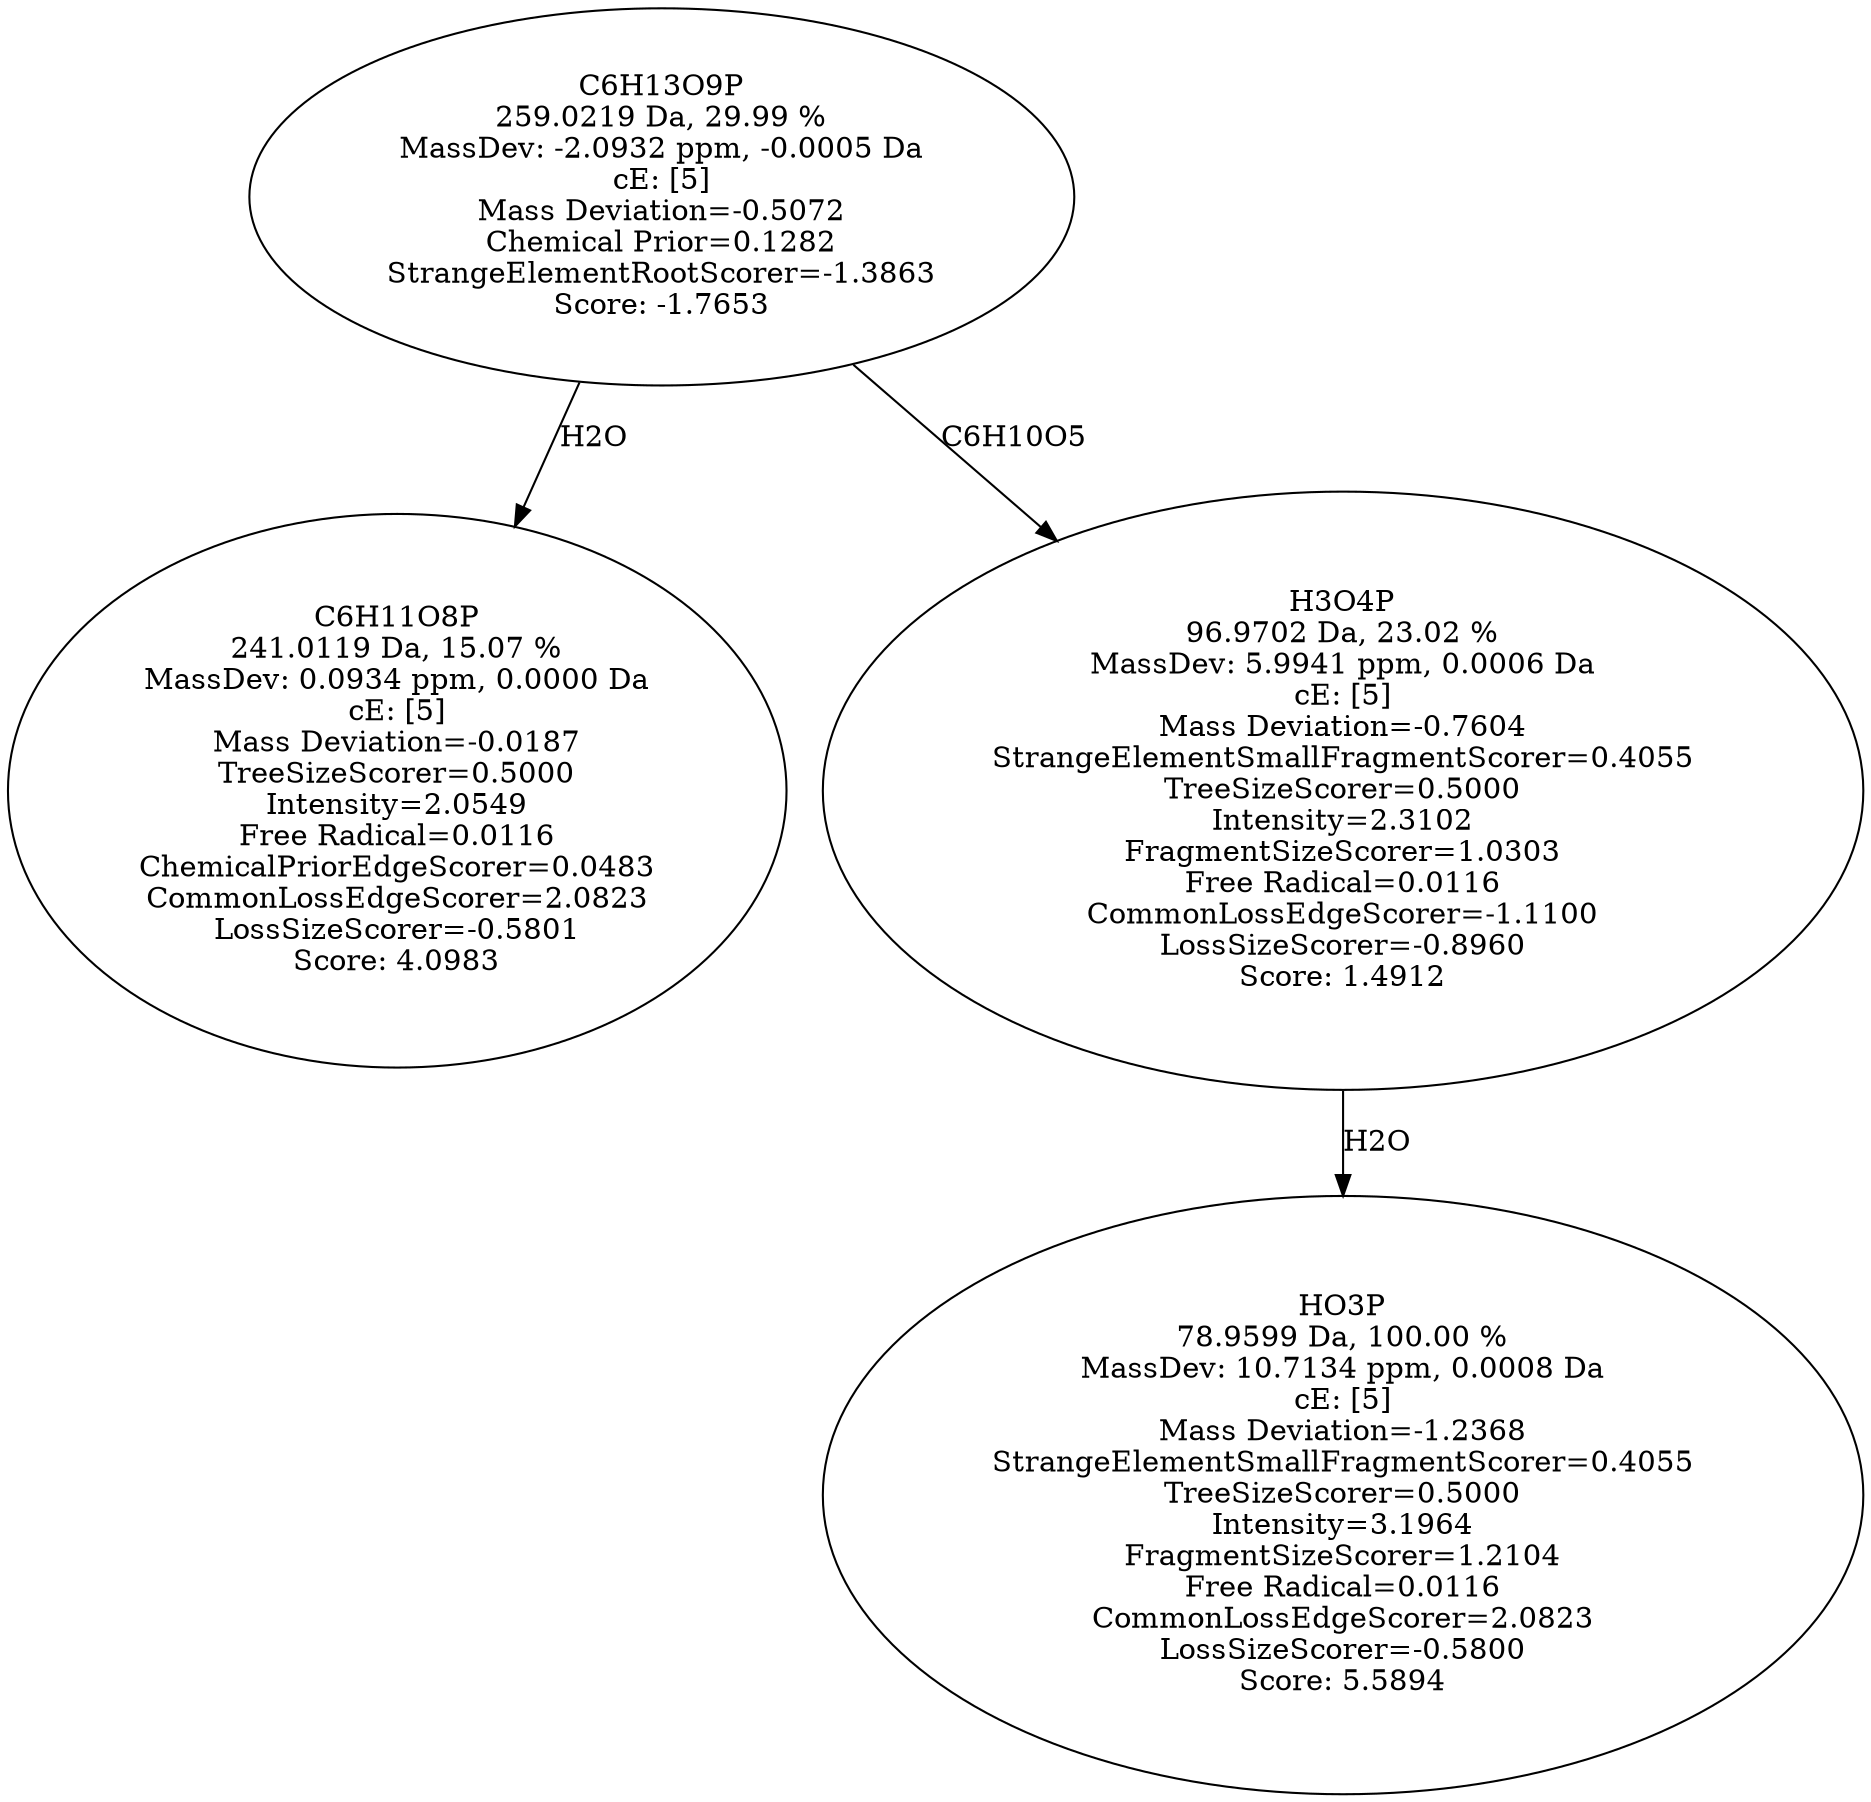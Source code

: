 strict digraph {
v1 [label="C6H11O8P\n241.0119 Da, 15.07 %\nMassDev: 0.0934 ppm, 0.0000 Da\ncE: [5]\nMass Deviation=-0.0187\nTreeSizeScorer=0.5000\nIntensity=2.0549\nFree Radical=0.0116\nChemicalPriorEdgeScorer=0.0483\nCommonLossEdgeScorer=2.0823\nLossSizeScorer=-0.5801\nScore: 4.0983"];
v2 [label="HO3P\n78.9599 Da, 100.00 %\nMassDev: 10.7134 ppm, 0.0008 Da\ncE: [5]\nMass Deviation=-1.2368\nStrangeElementSmallFragmentScorer=0.4055\nTreeSizeScorer=0.5000\nIntensity=3.1964\nFragmentSizeScorer=1.2104\nFree Radical=0.0116\nCommonLossEdgeScorer=2.0823\nLossSizeScorer=-0.5800\nScore: 5.5894"];
v3 [label="H3O4P\n96.9702 Da, 23.02 %\nMassDev: 5.9941 ppm, 0.0006 Da\ncE: [5]\nMass Deviation=-0.7604\nStrangeElementSmallFragmentScorer=0.4055\nTreeSizeScorer=0.5000\nIntensity=2.3102\nFragmentSizeScorer=1.0303\nFree Radical=0.0116\nCommonLossEdgeScorer=-1.1100\nLossSizeScorer=-0.8960\nScore: 1.4912"];
v4 [label="C6H13O9P\n259.0219 Da, 29.99 %\nMassDev: -2.0932 ppm, -0.0005 Da\ncE: [5]\nMass Deviation=-0.5072\nChemical Prior=0.1282\nStrangeElementRootScorer=-1.3863\nScore: -1.7653"];
v4 -> v1 [label="H2O"];
v3 -> v2 [label="H2O"];
v4 -> v3 [label="C6H10O5"];
}